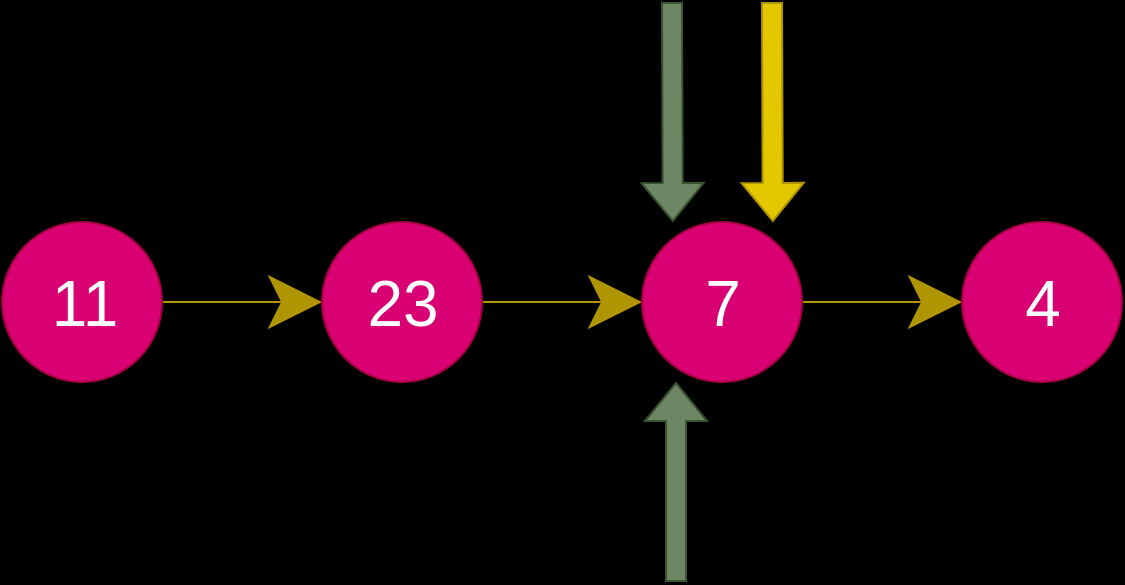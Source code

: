 <mxfile>
    <diagram id="bI865gPsDP0mVlNhugyb" name="Page-1">
        <mxGraphModel dx="954" dy="451" grid="0" gridSize="10" guides="1" tooltips="1" connect="1" arrows="1" fold="1" page="1" pageScale="1" pageWidth="850" pageHeight="1100" background="#000000" math="0" shadow="0">
            <root>
                <mxCell id="0"/>
                <mxCell id="1" parent="0"/>
                <mxCell id="7" value="" style="edgeStyle=none;html=1;fillColor=#e3c800;strokeColor=#B09500;endSize=24;startSize=24;rounded=0;" parent="1" source="2" target="3" edge="1">
                    <mxGeometry relative="1" as="geometry"/>
                </mxCell>
                <mxCell id="2" value="" style="ellipse;whiteSpace=wrap;html=1;aspect=fixed;fillColor=#d80073;fontColor=#ffffff;strokeColor=#A50040;rounded=0;" parent="1" vertex="1">
                    <mxGeometry x="80" y="200" width="80" height="80" as="geometry"/>
                </mxCell>
                <mxCell id="8" value="" style="edgeStyle=none;rounded=0;html=1;startSize=24;endSize=24;fillColor=#e3c800;strokeColor=#B09500;" parent="1" source="3" target="4" edge="1">
                    <mxGeometry relative="1" as="geometry"/>
                </mxCell>
                <mxCell id="9" value="" style="edgeStyle=none;rounded=0;html=1;startSize=24;endSize=24;fillColor=#e3c800;strokeColor=#B09500;" parent="1" source="4" target="5" edge="1">
                    <mxGeometry relative="1" as="geometry"/>
                </mxCell>
                <mxCell id="4" value="" style="ellipse;whiteSpace=wrap;html=1;aspect=fixed;fillColor=#d80073;fontColor=#ffffff;strokeColor=#A50040;rounded=0;" parent="1" vertex="1">
                    <mxGeometry x="400" y="200" width="80" height="80" as="geometry"/>
                </mxCell>
                <mxCell id="5" value="" style="ellipse;whiteSpace=wrap;html=1;aspect=fixed;fillColor=#d80073;fontColor=#ffffff;strokeColor=#A50040;rounded=0;" parent="1" vertex="1">
                    <mxGeometry x="560" y="200" width="80" height="80" as="geometry"/>
                </mxCell>
                <mxCell id="13" value="" style="shape=flexArrow;endArrow=classic;html=1;rounded=0;startSize=6;endSize=6;fillColor=#6d8764;strokeColor=#3A5431;" parent="1" edge="1">
                    <mxGeometry width="50" height="50" relative="1" as="geometry">
                        <mxPoint x="417" y="380" as="sourcePoint"/>
                        <mxPoint x="417" y="280" as="targetPoint"/>
                    </mxGeometry>
                </mxCell>
                <mxCell id="14" value="" style="shape=flexArrow;endArrow=classic;html=1;rounded=0;startSize=6;endSize=6;fillColor=#6d8764;strokeColor=#3A5431;" parent="1" edge="1">
                    <mxGeometry width="50" height="50" relative="1" as="geometry">
                        <mxPoint x="415" y="90" as="sourcePoint"/>
                        <mxPoint x="415.41" y="200" as="targetPoint"/>
                    </mxGeometry>
                </mxCell>
                <mxCell id="15" value="&lt;font style=&quot;font-size: 32px&quot; color=&quot;#ffffff&quot;&gt;11&lt;/font&gt;" style="text;html=1;resizable=0;autosize=1;align=center;verticalAlign=middle;points=[];fillColor=none;strokeColor=none;rounded=0;" parent="1" vertex="1">
                    <mxGeometry x="99" y="228" width="43" height="25" as="geometry"/>
                </mxCell>
                <mxCell id="17" value="&lt;font style=&quot;font-size: 32px&quot; color=&quot;#ffffff&quot;&gt;7&lt;/font&gt;" style="text;html=1;resizable=0;autosize=1;align=center;verticalAlign=middle;points=[];fillColor=none;strokeColor=none;rounded=0;" parent="1" vertex="1">
                    <mxGeometry x="426" y="228" width="28" height="25" as="geometry"/>
                </mxCell>
                <mxCell id="18" value="&lt;font style=&quot;font-size: 32px&quot; color=&quot;#ffffff&quot;&gt;4&lt;/font&gt;" style="text;html=1;resizable=0;autosize=1;align=center;verticalAlign=middle;points=[];fillColor=none;strokeColor=none;rounded=0;" parent="1" vertex="1">
                    <mxGeometry x="586" y="228" width="28" height="25" as="geometry"/>
                </mxCell>
                <mxCell id="19" value="" style="group;rounded=0;" parent="1" vertex="1" connectable="0">
                    <mxGeometry x="240" y="200" width="80" height="80" as="geometry"/>
                </mxCell>
                <mxCell id="3" value="" style="ellipse;whiteSpace=wrap;html=1;aspect=fixed;fillColor=#d80073;fontColor=#ffffff;strokeColor=#A50040;rounded=0;" parent="19" vertex="1">
                    <mxGeometry width="80" height="80" as="geometry"/>
                </mxCell>
                <mxCell id="16" value="&lt;font style=&quot;font-size: 32px&quot; color=&quot;#ffffff&quot;&gt;23&lt;/font&gt;" style="text;html=1;resizable=0;autosize=1;align=center;verticalAlign=middle;points=[];fillColor=none;strokeColor=none;rounded=0;" parent="19" vertex="1">
                    <mxGeometry x="17" y="28" width="46" height="25" as="geometry"/>
                </mxCell>
                <mxCell id="20" value="" style="shape=flexArrow;endArrow=classic;html=1;rounded=0;startSize=6;endSize=6;fillColor=#e3c800;strokeColor=#B09500;" edge="1" parent="1">
                    <mxGeometry width="50" height="50" relative="1" as="geometry">
                        <mxPoint x="465" y="90" as="sourcePoint"/>
                        <mxPoint x="465.41" y="200" as="targetPoint"/>
                    </mxGeometry>
                </mxCell>
            </root>
        </mxGraphModel>
    </diagram>
</mxfile>
